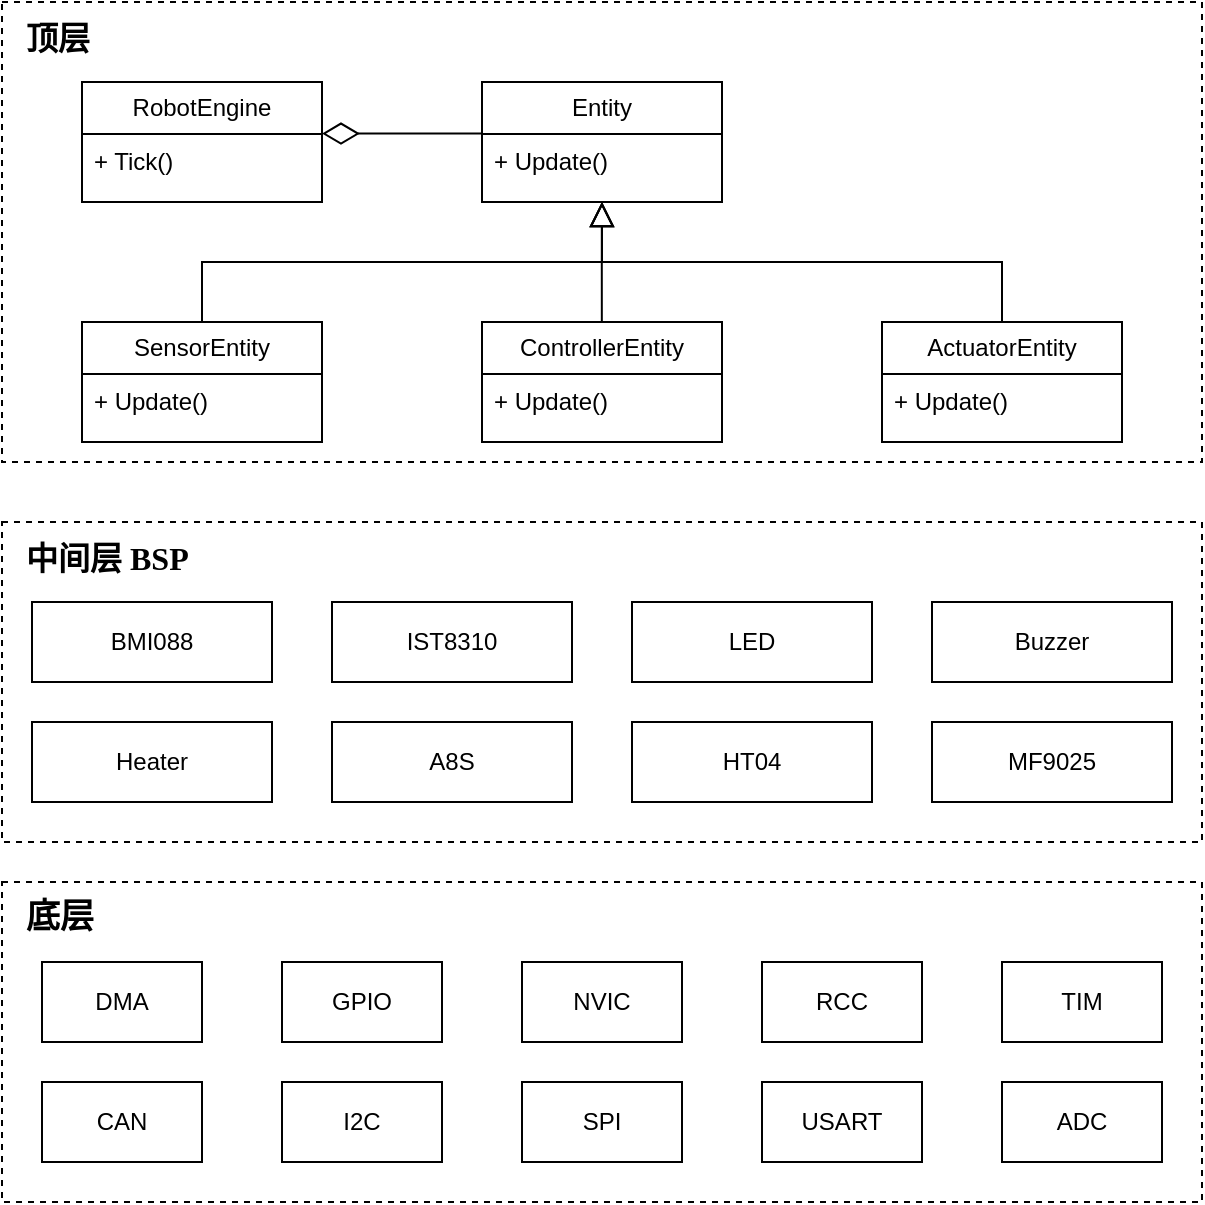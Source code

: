 <mxfile version="26.2.2">
  <diagram name="第 1 页" id="47uNOOpgvLLNZsxWTuy7">
    <mxGraphModel dx="1099" dy="760" grid="1" gridSize="10" guides="1" tooltips="1" connect="1" arrows="1" fold="1" page="1" pageScale="1" pageWidth="827" pageHeight="1169" math="0" shadow="0">
      <root>
        <mxCell id="0" />
        <mxCell id="1" parent="0" />
        <mxCell id="Q8NkdvuxnSdpKll4Dcmh-85" value="&lt;font style=&quot;font-size: 17px;&quot;&gt;&lt;b&gt;底层&lt;/b&gt;&lt;/font&gt;" style="rounded=0;whiteSpace=wrap;html=1;fillColor=none;dashed=1;movable=1;resizable=1;rotatable=1;deletable=1;editable=1;locked=0;connectable=1;spacingLeft=-590;labelPosition=right;verticalLabelPosition=top;align=left;verticalAlign=bottom;horizontal=1;spacingBottom=-30;spacingRight=0;fontFamily=黑体;" vertex="1" parent="1">
          <mxGeometry x="120" y="630" width="600" height="160" as="geometry" />
        </mxCell>
        <mxCell id="Q8NkdvuxnSdpKll4Dcmh-84" value="&lt;b&gt;中间层 BSP&lt;/b&gt;" style="rounded=0;whiteSpace=wrap;html=1;fillColor=none;dashed=1;movable=1;resizable=1;rotatable=1;deletable=1;editable=1;locked=0;connectable=1;spacingLeft=-590;spacingBottom=-30;labelPosition=right;verticalLabelPosition=top;align=left;verticalAlign=bottom;fontSize=16;fontFamily=黑体;" vertex="1" parent="1">
          <mxGeometry x="120" y="450" width="600" height="160" as="geometry" />
        </mxCell>
        <mxCell id="Q8NkdvuxnSdpKll4Dcmh-86" value="&lt;b&gt;顶层&lt;/b&gt;" style="rounded=0;whiteSpace=wrap;html=1;fillColor=none;dashed=1;movable=1;resizable=1;rotatable=1;deletable=1;editable=1;locked=0;connectable=1;spacingLeft=-590;spacingBottom=-30;align=left;labelPosition=right;verticalLabelPosition=top;verticalAlign=bottom;fontSize=16;fontFamily=黑体;" vertex="1" parent="1">
          <mxGeometry x="120" y="190" width="600" height="230" as="geometry" />
        </mxCell>
        <mxCell id="Q8NkdvuxnSdpKll4Dcmh-16" value="DMA" style="rounded=0;whiteSpace=wrap;html=1;" vertex="1" parent="1">
          <mxGeometry x="140" y="670" width="80" height="40" as="geometry" />
        </mxCell>
        <mxCell id="Q8NkdvuxnSdpKll4Dcmh-17" value="GPIO" style="rounded=0;whiteSpace=wrap;html=1;" vertex="1" parent="1">
          <mxGeometry x="260" y="670" width="80" height="40" as="geometry" />
        </mxCell>
        <mxCell id="Q8NkdvuxnSdpKll4Dcmh-19" value="TIM" style="rounded=0;whiteSpace=wrap;html=1;" vertex="1" parent="1">
          <mxGeometry x="620" y="670" width="80" height="40" as="geometry" />
        </mxCell>
        <mxCell id="Q8NkdvuxnSdpKll4Dcmh-20" value="NVIC" style="rounded=0;whiteSpace=wrap;html=1;" vertex="1" parent="1">
          <mxGeometry x="380" y="670" width="80" height="40" as="geometry" />
        </mxCell>
        <mxCell id="Q8NkdvuxnSdpKll4Dcmh-21" value="RCC" style="rounded=0;whiteSpace=wrap;html=1;" vertex="1" parent="1">
          <mxGeometry x="500" y="670" width="80" height="40" as="geometry" />
        </mxCell>
        <mxCell id="Q8NkdvuxnSdpKll4Dcmh-22" value="CAN" style="rounded=0;whiteSpace=wrap;html=1;" vertex="1" parent="1">
          <mxGeometry x="140" y="730" width="80" height="40" as="geometry" />
        </mxCell>
        <mxCell id="Q8NkdvuxnSdpKll4Dcmh-23" value="I2C" style="rounded=0;whiteSpace=wrap;html=1;" vertex="1" parent="1">
          <mxGeometry x="260" y="730" width="80" height="40" as="geometry" />
        </mxCell>
        <mxCell id="Q8NkdvuxnSdpKll4Dcmh-24" value="ADC" style="rounded=0;whiteSpace=wrap;html=1;" vertex="1" parent="1">
          <mxGeometry x="620" y="730" width="80" height="40" as="geometry" />
        </mxCell>
        <mxCell id="Q8NkdvuxnSdpKll4Dcmh-25" value="SPI" style="rounded=0;whiteSpace=wrap;html=1;" vertex="1" parent="1">
          <mxGeometry x="380" y="730" width="80" height="40" as="geometry" />
        </mxCell>
        <mxCell id="Q8NkdvuxnSdpKll4Dcmh-26" value="USART" style="rounded=0;whiteSpace=wrap;html=1;" vertex="1" parent="1">
          <mxGeometry x="500" y="730" width="80" height="40" as="geometry" />
        </mxCell>
        <mxCell id="Q8NkdvuxnSdpKll4Dcmh-27" value="BMI088" style="rounded=0;whiteSpace=wrap;html=1;" vertex="1" parent="1">
          <mxGeometry x="135" y="490" width="120" height="40" as="geometry" />
        </mxCell>
        <mxCell id="Q8NkdvuxnSdpKll4Dcmh-28" value="IST8310" style="rounded=0;whiteSpace=wrap;html=1;" vertex="1" parent="1">
          <mxGeometry x="285" y="490" width="120" height="40" as="geometry" />
        </mxCell>
        <mxCell id="Q8NkdvuxnSdpKll4Dcmh-29" value="LED" style="rounded=0;whiteSpace=wrap;html=1;" vertex="1" parent="1">
          <mxGeometry x="435" y="490" width="120" height="40" as="geometry" />
        </mxCell>
        <mxCell id="Q8NkdvuxnSdpKll4Dcmh-30" value="Buzzer" style="rounded=0;whiteSpace=wrap;html=1;" vertex="1" parent="1">
          <mxGeometry x="585" y="490" width="120" height="40" as="geometry" />
        </mxCell>
        <mxCell id="Q8NkdvuxnSdpKll4Dcmh-31" value="Heater" style="rounded=0;whiteSpace=wrap;html=1;" vertex="1" parent="1">
          <mxGeometry x="135" y="550" width="120" height="40" as="geometry" />
        </mxCell>
        <mxCell id="Q8NkdvuxnSdpKll4Dcmh-32" value="A8S" style="rounded=0;whiteSpace=wrap;html=1;" vertex="1" parent="1">
          <mxGeometry x="285" y="550" width="120" height="40" as="geometry" />
        </mxCell>
        <mxCell id="Q8NkdvuxnSdpKll4Dcmh-33" value="HT04" style="rounded=0;whiteSpace=wrap;html=1;" vertex="1" parent="1">
          <mxGeometry x="435" y="550" width="120" height="40" as="geometry" />
        </mxCell>
        <mxCell id="Q8NkdvuxnSdpKll4Dcmh-34" value="MF9025" style="rounded=0;whiteSpace=wrap;html=1;" vertex="1" parent="1">
          <mxGeometry x="585" y="550" width="120" height="40" as="geometry" />
        </mxCell>
        <mxCell id="Q8NkdvuxnSdpKll4Dcmh-83" value="" style="group" vertex="1" connectable="0" parent="1">
          <mxGeometry x="160" y="230" width="520" height="180" as="geometry" />
        </mxCell>
        <mxCell id="Q8NkdvuxnSdpKll4Dcmh-43" value="Entity" style="swimlane;fontStyle=0;childLayout=stackLayout;horizontal=1;startSize=26;fillColor=none;horizontalStack=0;resizeParent=1;resizeParentMax=0;resizeLast=0;collapsible=1;marginBottom=0;whiteSpace=wrap;html=1;" vertex="1" parent="Q8NkdvuxnSdpKll4Dcmh-83">
          <mxGeometry x="200" width="120" height="60" as="geometry">
            <mxRectangle x="440" y="160" width="70" height="30" as="alternateBounds" />
          </mxGeometry>
        </mxCell>
        <mxCell id="Q8NkdvuxnSdpKll4Dcmh-44" value="+ Update()" style="text;strokeColor=none;fillColor=none;align=left;verticalAlign=top;spacingLeft=4;spacingRight=4;overflow=hidden;rotatable=0;points=[[0,0.5],[1,0.5]];portConstraint=eastwest;whiteSpace=wrap;html=1;" vertex="1" parent="Q8NkdvuxnSdpKll4Dcmh-43">
          <mxGeometry y="26" width="120" height="34" as="geometry" />
        </mxCell>
        <mxCell id="Q8NkdvuxnSdpKll4Dcmh-48" value="RobotEngine" style="swimlane;fontStyle=0;childLayout=stackLayout;horizontal=1;startSize=26;fillColor=none;horizontalStack=0;resizeParent=1;resizeParentMax=0;resizeLast=0;collapsible=1;marginBottom=0;whiteSpace=wrap;html=1;" vertex="1" parent="Q8NkdvuxnSdpKll4Dcmh-83">
          <mxGeometry width="120" height="60" as="geometry" />
        </mxCell>
        <mxCell id="Q8NkdvuxnSdpKll4Dcmh-49" value="+ Tick()" style="text;strokeColor=none;fillColor=none;align=left;verticalAlign=top;spacingLeft=4;spacingRight=4;overflow=hidden;rotatable=0;points=[[0,0.5],[1,0.5]];portConstraint=eastwest;whiteSpace=wrap;html=1;" vertex="1" parent="Q8NkdvuxnSdpKll4Dcmh-48">
          <mxGeometry y="26" width="120" height="34" as="geometry" />
        </mxCell>
        <mxCell id="Q8NkdvuxnSdpKll4Dcmh-50" value="" style="endArrow=diamondThin;endFill=0;endSize=16;html=1;rounded=0;" edge="1" parent="Q8NkdvuxnSdpKll4Dcmh-83">
          <mxGeometry width="160" relative="1" as="geometry">
            <mxPoint x="200" y="25.76" as="sourcePoint" />
            <mxPoint x="120" y="25.76" as="targetPoint" />
          </mxGeometry>
        </mxCell>
        <mxCell id="Q8NkdvuxnSdpKll4Dcmh-72" value="" style="edgeStyle=elbowEdgeStyle;rounded=0;orthogonalLoop=1;jettySize=auto;html=1;endArrow=block;endFill=0;endSize=10;elbow=vertical;" edge="1" parent="Q8NkdvuxnSdpKll4Dcmh-83" source="Q8NkdvuxnSdpKll4Dcmh-70" target="Q8NkdvuxnSdpKll4Dcmh-44">
          <mxGeometry relative="1" as="geometry" />
        </mxCell>
        <mxCell id="Q8NkdvuxnSdpKll4Dcmh-70" value="SensorEntity" style="swimlane;fontStyle=0;childLayout=stackLayout;horizontal=1;startSize=26;fillColor=none;horizontalStack=0;resizeParent=1;resizeParentMax=0;resizeLast=0;collapsible=1;marginBottom=0;whiteSpace=wrap;html=1;" vertex="1" parent="Q8NkdvuxnSdpKll4Dcmh-83">
          <mxGeometry y="120" width="120" height="60" as="geometry">
            <mxRectangle x="440" y="160" width="70" height="30" as="alternateBounds" />
          </mxGeometry>
        </mxCell>
        <mxCell id="Q8NkdvuxnSdpKll4Dcmh-71" value="+ Update()" style="text;strokeColor=none;fillColor=none;align=left;verticalAlign=top;spacingLeft=4;spacingRight=4;overflow=hidden;rotatable=0;points=[[0,0.5],[1,0.5]];portConstraint=eastwest;whiteSpace=wrap;html=1;" vertex="1" parent="Q8NkdvuxnSdpKll4Dcmh-70">
          <mxGeometry y="26" width="120" height="34" as="geometry" />
        </mxCell>
        <mxCell id="Q8NkdvuxnSdpKll4Dcmh-75" value="" style="edgeStyle=elbowEdgeStyle;rounded=0;orthogonalLoop=1;jettySize=auto;html=1;endArrow=block;endFill=0;endSize=10;elbow=vertical;" edge="1" parent="Q8NkdvuxnSdpKll4Dcmh-83" source="Q8NkdvuxnSdpKll4Dcmh-73" target="Q8NkdvuxnSdpKll4Dcmh-44">
          <mxGeometry relative="1" as="geometry" />
        </mxCell>
        <mxCell id="Q8NkdvuxnSdpKll4Dcmh-73" value="ActuatorEntity" style="swimlane;fontStyle=0;childLayout=stackLayout;horizontal=1;startSize=26;fillColor=none;horizontalStack=0;resizeParent=1;resizeParentMax=0;resizeLast=0;collapsible=1;marginBottom=0;whiteSpace=wrap;html=1;" vertex="1" parent="Q8NkdvuxnSdpKll4Dcmh-83">
          <mxGeometry x="400" y="120" width="120" height="60" as="geometry">
            <mxRectangle x="440" y="160" width="70" height="30" as="alternateBounds" />
          </mxGeometry>
        </mxCell>
        <mxCell id="Q8NkdvuxnSdpKll4Dcmh-74" value="+ Update()" style="text;strokeColor=none;fillColor=none;align=left;verticalAlign=top;spacingLeft=4;spacingRight=4;overflow=hidden;rotatable=0;points=[[0,0.5],[1,0.5]];portConstraint=eastwest;whiteSpace=wrap;html=1;" vertex="1" parent="Q8NkdvuxnSdpKll4Dcmh-73">
          <mxGeometry y="26" width="120" height="34" as="geometry" />
        </mxCell>
        <mxCell id="Q8NkdvuxnSdpKll4Dcmh-81" value="" style="edgeStyle=orthogonalEdgeStyle;rounded=0;orthogonalLoop=1;jettySize=auto;html=1;endArrow=block;endFill=0;endSize=10;" edge="1" parent="Q8NkdvuxnSdpKll4Dcmh-83">
          <mxGeometry relative="1" as="geometry">
            <mxPoint x="259.92" y="120.0" as="sourcePoint" />
            <mxPoint x="259.92" y="60.0" as="targetPoint" />
            <Array as="points">
              <mxPoint x="260" y="90" />
              <mxPoint x="260" y="90" />
            </Array>
          </mxGeometry>
        </mxCell>
        <mxCell id="Q8NkdvuxnSdpKll4Dcmh-79" value="ControllerEntity" style="swimlane;fontStyle=0;childLayout=stackLayout;horizontal=1;startSize=26;fillColor=none;horizontalStack=0;resizeParent=1;resizeParentMax=0;resizeLast=0;collapsible=1;marginBottom=0;whiteSpace=wrap;html=1;" vertex="1" parent="Q8NkdvuxnSdpKll4Dcmh-83">
          <mxGeometry x="200" y="120" width="120" height="60" as="geometry">
            <mxRectangle x="440" y="160" width="70" height="30" as="alternateBounds" />
          </mxGeometry>
        </mxCell>
        <mxCell id="Q8NkdvuxnSdpKll4Dcmh-80" value="+ Update()" style="text;strokeColor=none;fillColor=none;align=left;verticalAlign=top;spacingLeft=4;spacingRight=4;overflow=hidden;rotatable=0;points=[[0,0.5],[1,0.5]];portConstraint=eastwest;whiteSpace=wrap;html=1;" vertex="1" parent="Q8NkdvuxnSdpKll4Dcmh-79">
          <mxGeometry y="26" width="120" height="34" as="geometry" />
        </mxCell>
      </root>
    </mxGraphModel>
  </diagram>
</mxfile>
